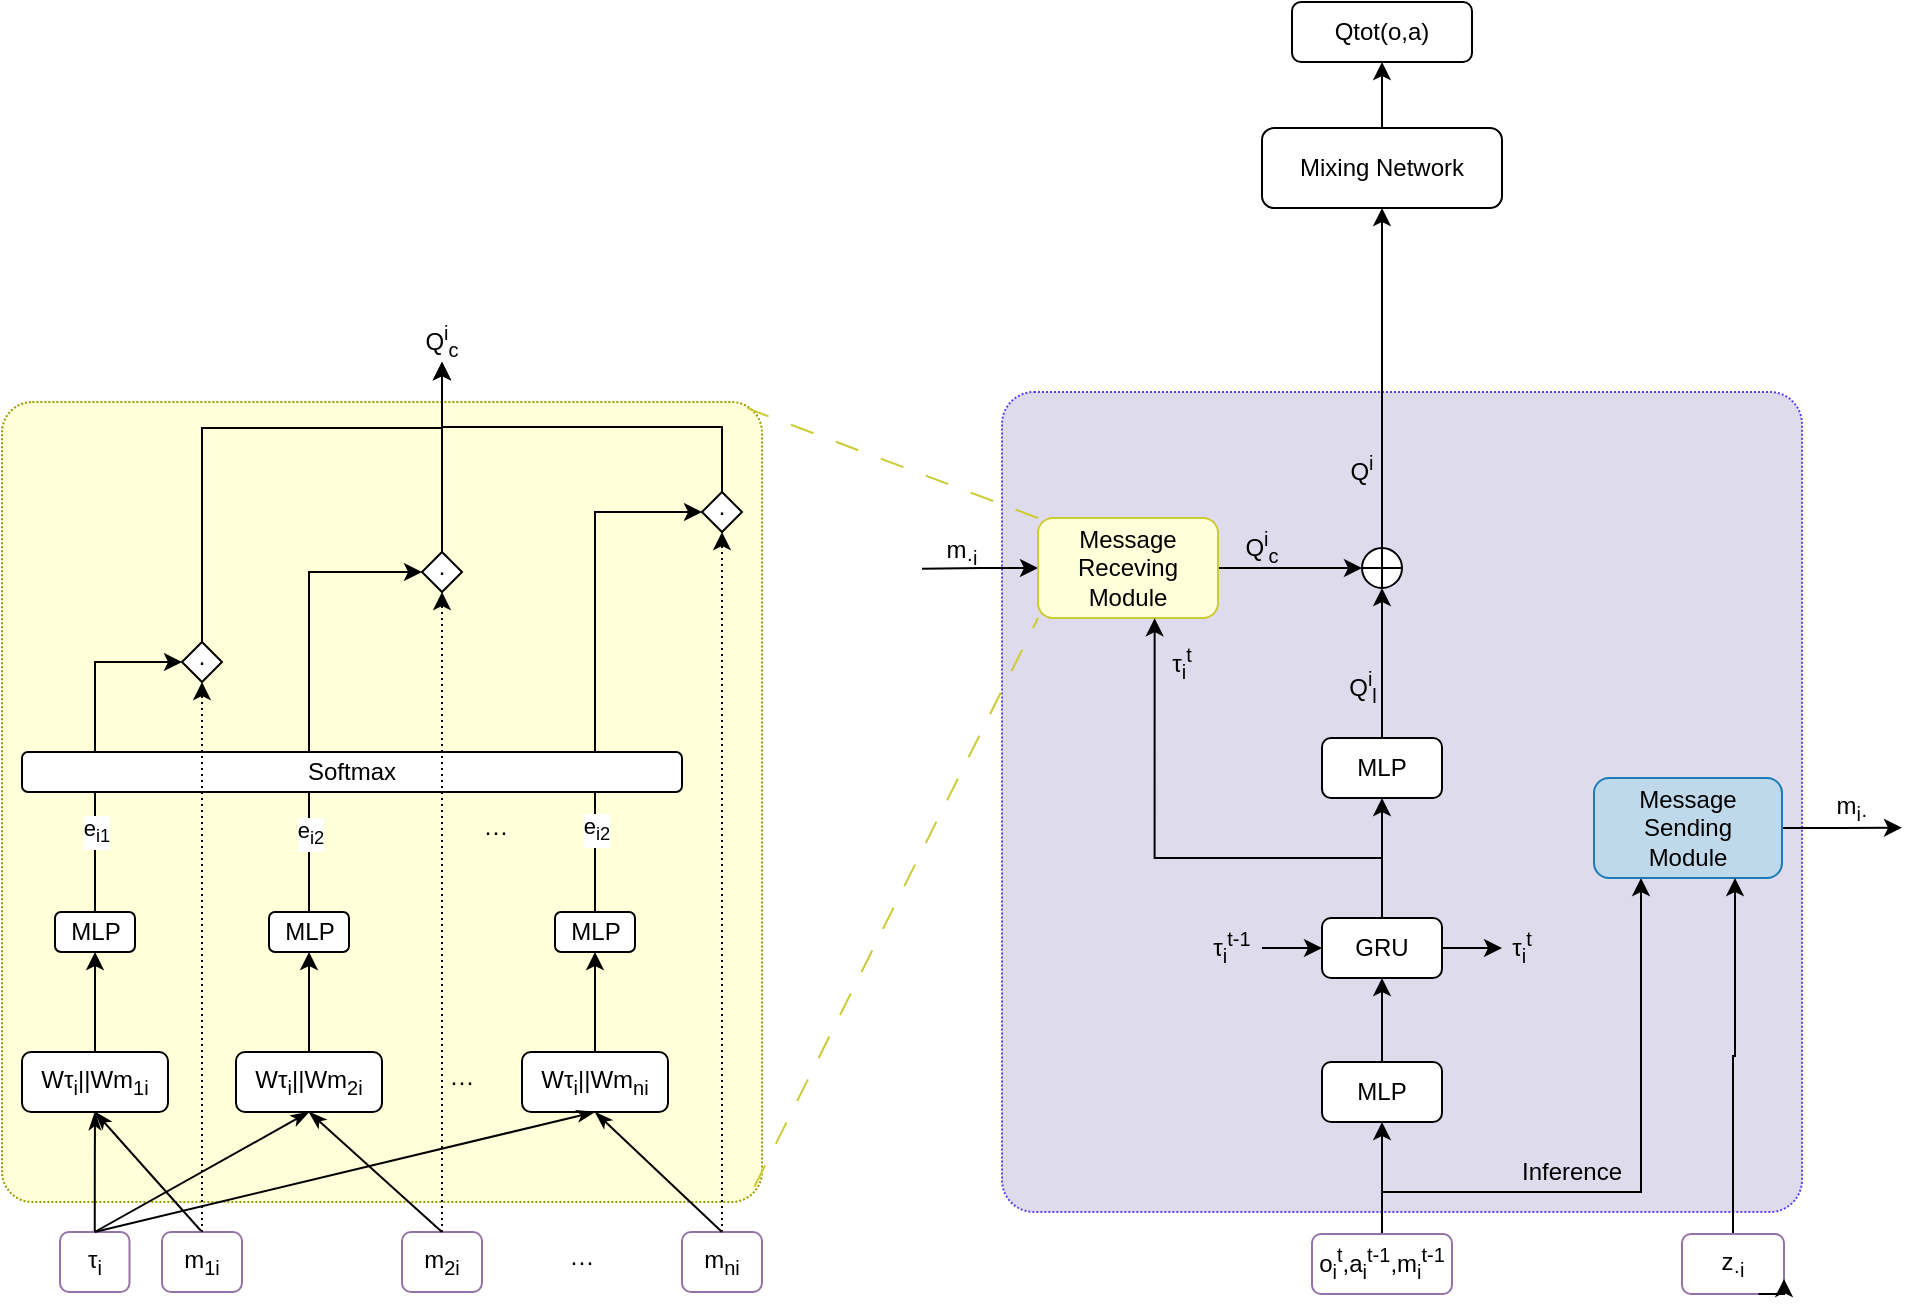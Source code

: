 <mxfile version="24.8.0">
  <diagram name="第 1 页" id="IS1YIhIyGcCp1zh6kRXE">
    <mxGraphModel dx="1736" dy="1745" grid="1" gridSize="10" guides="1" tooltips="1" connect="1" arrows="1" fold="1" page="1" pageScale="1" pageWidth="827" pageHeight="1169" math="0" shadow="0">
      <root>
        <mxCell id="0" />
        <mxCell id="1" parent="0" />
        <mxCell id="eI0VBQEDJUcGqaeWiOvq-114" value="" style="rounded=1;whiteSpace=wrap;html=1;strokeColor=#5e40f2;align=center;verticalAlign=middle;fontFamily=Helvetica;fontSize=12;resizable=1;fillColor=#dedbec;shadow=0;glass=0;arcSize=4;dashed=1;dashPattern=1 1;" vertex="1" parent="1">
          <mxGeometry x="40" y="140" width="400" height="410" as="geometry" />
        </mxCell>
        <mxCell id="eI0VBQEDJUcGqaeWiOvq-105" value="" style="rounded=1;whiteSpace=wrap;html=1;strokeColor=#999900;align=center;verticalAlign=middle;fontFamily=Helvetica;fontSize=12;resizable=1;fillColor=#ffffd9;shadow=0;glass=0;arcSize=4;dashed=1;dashPattern=1 1;" vertex="1" parent="1">
          <mxGeometry x="-460" y="145" width="380" height="400" as="geometry" />
        </mxCell>
        <mxCell id="eI0VBQEDJUcGqaeWiOvq-95" value="" style="endArrow=classic;html=1;rounded=0;exitX=0.5;exitY=0;exitDx=0;exitDy=0;entryX=0;entryY=0.5;entryDx=0;entryDy=0;edgeStyle=orthogonalEdgeStyle;" edge="1" parent="1" source="eI0VBQEDJUcGqaeWiOvq-76" target="eI0VBQEDJUcGqaeWiOvq-89">
          <mxGeometry relative="1" as="geometry">
            <mxPoint x="-200.03" y="350" as="sourcePoint" />
            <mxPoint x="-144.03" y="180" as="targetPoint" />
          </mxGeometry>
        </mxCell>
        <mxCell id="eI0VBQEDJUcGqaeWiOvq-96" value="e&lt;sub&gt;i2&lt;/sub&gt;" style="edgeLabel;resizable=0;html=1;;align=center;verticalAlign=middle;" connectable="0" vertex="1" parent="eI0VBQEDJUcGqaeWiOvq-95">
          <mxGeometry relative="1" as="geometry">
            <mxPoint y="86" as="offset" />
          </mxGeometry>
        </mxCell>
        <mxCell id="eI0VBQEDJUcGqaeWiOvq-91" value="" style="endArrow=classic;html=1;rounded=0;exitX=0.5;exitY=0;exitDx=0;exitDy=0;entryX=0;entryY=0.5;entryDx=0;entryDy=0;edgeStyle=orthogonalEdgeStyle;" edge="1" parent="1" source="eI0VBQEDJUcGqaeWiOvq-75" target="eI0VBQEDJUcGqaeWiOvq-90">
          <mxGeometry relative="1" as="geometry">
            <mxPoint x="-330.03" y="279.47" as="sourcePoint" />
            <mxPoint x="-287.03" y="154.47" as="targetPoint" />
          </mxGeometry>
        </mxCell>
        <mxCell id="eI0VBQEDJUcGqaeWiOvq-92" value="e&lt;sub&gt;i2&lt;/sub&gt;" style="edgeLabel;resizable=0;html=1;;align=center;verticalAlign=middle;" connectable="0" vertex="1" parent="eI0VBQEDJUcGqaeWiOvq-91">
          <mxGeometry relative="1" as="geometry">
            <mxPoint y="74" as="offset" />
          </mxGeometry>
        </mxCell>
        <mxCell id="eI0VBQEDJUcGqaeWiOvq-8" style="edgeStyle=orthogonalEdgeStyle;rounded=0;orthogonalLoop=1;jettySize=auto;html=1;exitX=0.5;exitY=0;exitDx=0;exitDy=0;entryX=0.5;entryY=1;entryDx=0;entryDy=0;" edge="1" parent="1" source="eI0VBQEDJUcGqaeWiOvq-1" target="eI0VBQEDJUcGqaeWiOvq-4">
          <mxGeometry relative="1" as="geometry" />
        </mxCell>
        <mxCell id="eI0VBQEDJUcGqaeWiOvq-1" value="MLP" style="rounded=1;whiteSpace=wrap;html=1;" vertex="1" parent="1">
          <mxGeometry x="200" y="475" width="60" height="30" as="geometry" />
        </mxCell>
        <mxCell id="eI0VBQEDJUcGqaeWiOvq-9" style="edgeStyle=orthogonalEdgeStyle;rounded=0;orthogonalLoop=1;jettySize=auto;html=1;exitX=0.5;exitY=0;exitDx=0;exitDy=0;entryX=0.5;entryY=1;entryDx=0;entryDy=0;" edge="1" parent="1" source="eI0VBQEDJUcGqaeWiOvq-4" target="eI0VBQEDJUcGqaeWiOvq-19">
          <mxGeometry relative="1" as="geometry">
            <mxPoint x="230" y="363" as="targetPoint" />
          </mxGeometry>
        </mxCell>
        <mxCell id="eI0VBQEDJUcGqaeWiOvq-4" value="GRU" style="rounded=1;whiteSpace=wrap;html=1;" vertex="1" parent="1">
          <mxGeometry x="200" y="403" width="60" height="30" as="geometry" />
        </mxCell>
        <mxCell id="eI0VBQEDJUcGqaeWiOvq-7" value="" style="endArrow=classic;html=1;rounded=0;entryX=0.5;entryY=1;entryDx=0;entryDy=0;" edge="1" parent="1" source="eI0VBQEDJUcGqaeWiOvq-6" target="eI0VBQEDJUcGqaeWiOvq-1">
          <mxGeometry width="50" height="50" relative="1" as="geometry">
            <mxPoint x="230" y="600" as="sourcePoint" />
            <mxPoint x="280" y="550" as="targetPoint" />
            <Array as="points">
              <mxPoint x="230" y="540" />
            </Array>
          </mxGeometry>
        </mxCell>
        <mxCell id="eI0VBQEDJUcGqaeWiOvq-122" style="edgeStyle=orthogonalEdgeStyle;rounded=0;orthogonalLoop=1;jettySize=auto;html=1;exitX=0.5;exitY=0;exitDx=0;exitDy=0;entryX=0.25;entryY=1;entryDx=0;entryDy=0;fontFamily=Helvetica;fontSize=12;fontColor=default;resizable=1;" edge="1" parent="1" source="eI0VBQEDJUcGqaeWiOvq-6" target="eI0VBQEDJUcGqaeWiOvq-31">
          <mxGeometry relative="1" as="geometry">
            <Array as="points">
              <mxPoint x="230" y="540" />
              <mxPoint x="360" y="540" />
            </Array>
          </mxGeometry>
        </mxCell>
        <mxCell id="eI0VBQEDJUcGqaeWiOvq-6" value="o&lt;sub&gt;i&lt;/sub&gt;&lt;sup&gt;t&lt;/sup&gt;,a&lt;sub&gt;i&lt;/sub&gt;&lt;sup&gt;t-1&lt;/sup&gt;,m&lt;sub&gt;i&lt;/sub&gt;&lt;sup&gt;t-1&lt;/sup&gt;" style="text;html=1;align=center;verticalAlign=middle;whiteSpace=wrap;rounded=1;fillColor=none;strokeColor=#9673a6;" vertex="1" parent="1">
          <mxGeometry x="195" y="561" width="70" height="30" as="geometry" />
        </mxCell>
        <mxCell id="eI0VBQEDJUcGqaeWiOvq-115" style="edgeStyle=orthogonalEdgeStyle;rounded=0;orthogonalLoop=1;jettySize=auto;html=1;exitX=0.5;exitY=0;exitDx=0;exitDy=0;entryX=0.5;entryY=1;entryDx=0;entryDy=0;fontFamily=Helvetica;fontSize=12;fontColor=default;resizable=1;" edge="1" parent="1" source="eI0VBQEDJUcGqaeWiOvq-19" target="eI0VBQEDJUcGqaeWiOvq-40">
          <mxGeometry relative="1" as="geometry" />
        </mxCell>
        <mxCell id="eI0VBQEDJUcGqaeWiOvq-19" value="MLP" style="rounded=1;whiteSpace=wrap;html=1;" vertex="1" parent="1">
          <mxGeometry x="200" y="313" width="60" height="30" as="geometry" />
        </mxCell>
        <mxCell id="eI0VBQEDJUcGqaeWiOvq-26" style="edgeStyle=orthogonalEdgeStyle;rounded=0;orthogonalLoop=1;jettySize=auto;html=1;exitX=0.5;exitY=0;exitDx=0;exitDy=0;" edge="1" parent="1" source="eI0VBQEDJUcGqaeWiOvq-23" target="eI0VBQEDJUcGqaeWiOvq-25">
          <mxGeometry relative="1" as="geometry" />
        </mxCell>
        <mxCell id="eI0VBQEDJUcGqaeWiOvq-23" value="Mixing Network" style="rounded=1;whiteSpace=wrap;html=1;" vertex="1" parent="1">
          <mxGeometry x="170" y="8" width="120" height="40" as="geometry" />
        </mxCell>
        <mxCell id="eI0VBQEDJUcGqaeWiOvq-25" value="Qtot(o,a)" style="rounded=1;whiteSpace=wrap;html=1;" vertex="1" parent="1">
          <mxGeometry x="185" y="-55" width="90" height="30" as="geometry" />
        </mxCell>
        <mxCell id="eI0VBQEDJUcGqaeWiOvq-27" value="" style="endArrow=classic;html=1;rounded=0;entryX=0;entryY=0.5;entryDx=0;entryDy=0;exitX=1;exitY=0.5;exitDx=0;exitDy=0;" edge="1" parent="1" source="eI0VBQEDJUcGqaeWiOvq-29" target="eI0VBQEDJUcGqaeWiOvq-4">
          <mxGeometry width="50" height="50" relative="1" as="geometry">
            <mxPoint x="140" y="417.71" as="sourcePoint" />
            <mxPoint x="200" y="418" as="targetPoint" />
          </mxGeometry>
        </mxCell>
        <mxCell id="eI0VBQEDJUcGqaeWiOvq-28" value="" style="endArrow=classic;html=1;rounded=0;exitX=1;exitY=0.5;exitDx=0;exitDy=0;entryX=0;entryY=0.5;entryDx=0;entryDy=0;" edge="1" parent="1" source="eI0VBQEDJUcGqaeWiOvq-4" target="eI0VBQEDJUcGqaeWiOvq-100">
          <mxGeometry width="50" height="50" relative="1" as="geometry">
            <mxPoint x="275" y="417.71" as="sourcePoint" />
            <mxPoint x="290" y="418" as="targetPoint" />
          </mxGeometry>
        </mxCell>
        <mxCell id="eI0VBQEDJUcGqaeWiOvq-29" value="τ&lt;sub&gt;i&lt;/sub&gt;&lt;sup&gt;t-1&lt;/sup&gt;" style="text;html=1;align=center;verticalAlign=middle;whiteSpace=wrap;rounded=0;" vertex="1" parent="1">
          <mxGeometry x="140" y="403" width="30" height="30" as="geometry" />
        </mxCell>
        <mxCell id="eI0VBQEDJUcGqaeWiOvq-63" style="edgeStyle=orthogonalEdgeStyle;rounded=0;orthogonalLoop=1;jettySize=auto;html=1;exitX=0.5;exitY=0;exitDx=0;exitDy=0;entryX=0.5;entryY=1;entryDx=0;entryDy=0;endArrow=classicThin;endFill=1;" edge="1" parent="1" source="eI0VBQEDJUcGqaeWiOvq-30" target="eI0VBQEDJUcGqaeWiOvq-57">
          <mxGeometry relative="1" as="geometry" />
        </mxCell>
        <mxCell id="eI0VBQEDJUcGqaeWiOvq-30" value="τ&lt;sub&gt;i&lt;/sub&gt;" style="text;html=1;align=center;verticalAlign=middle;whiteSpace=wrap;rounded=1;fillColor=none;strokeColor=#9673a6;" vertex="1" parent="1">
          <mxGeometry x="-431" y="560" width="34.75" height="30" as="geometry" />
        </mxCell>
        <mxCell id="eI0VBQEDJUcGqaeWiOvq-127" style="edgeStyle=orthogonalEdgeStyle;rounded=0;orthogonalLoop=1;jettySize=auto;html=1;exitX=1;exitY=0.5;exitDx=0;exitDy=0;fontFamily=Helvetica;fontSize=12;fontColor=default;resizable=1;" edge="1" parent="1" source="eI0VBQEDJUcGqaeWiOvq-31">
          <mxGeometry relative="1" as="geometry">
            <mxPoint x="490" y="357.857" as="targetPoint" />
          </mxGeometry>
        </mxCell>
        <mxCell id="eI0VBQEDJUcGqaeWiOvq-31" value="Message&lt;br&gt;Sending&lt;br&gt;Module" style="rounded=1;whiteSpace=wrap;html=1;fillColor=#bfd9ea;strokeColor=#1a7bb7;" vertex="1" parent="1">
          <mxGeometry x="336" y="333" width="94" height="50" as="geometry" />
        </mxCell>
        <mxCell id="eI0VBQEDJUcGqaeWiOvq-37" style="edgeStyle=orthogonalEdgeStyle;rounded=0;orthogonalLoop=1;jettySize=auto;html=1;exitX=1;exitY=0.5;exitDx=0;exitDy=0;entryX=0;entryY=0.5;entryDx=0;entryDy=0;" edge="1" parent="1" source="eI0VBQEDJUcGqaeWiOvq-36" target="eI0VBQEDJUcGqaeWiOvq-40">
          <mxGeometry relative="1" as="geometry">
            <mxPoint x="185.0" y="263" as="targetPoint" />
          </mxGeometry>
        </mxCell>
        <mxCell id="eI0VBQEDJUcGqaeWiOvq-112" style="rounded=0;orthogonalLoop=1;jettySize=auto;html=1;exitX=0;exitY=0;exitDx=0;exitDy=0;fontFamily=Helvetica;fontSize=12;fontColor=default;resizable=1;endArrow=none;endFill=0;strokeColor=#cbcb34;dashed=1;dashPattern=12 12;entryX=0.981;entryY=0.008;entryDx=0;entryDy=0;entryPerimeter=0;" edge="1" parent="1" source="eI0VBQEDJUcGqaeWiOvq-36" target="eI0VBQEDJUcGqaeWiOvq-105">
          <mxGeometry relative="1" as="geometry">
            <mxPoint x="-100" y="100" as="targetPoint" />
          </mxGeometry>
        </mxCell>
        <mxCell id="eI0VBQEDJUcGqaeWiOvq-128" style="edgeStyle=orthogonalEdgeStyle;rounded=0;orthogonalLoop=1;jettySize=auto;html=1;exitX=0;exitY=0.5;exitDx=0;exitDy=0;fontFamily=Helvetica;fontSize=12;fontColor=default;resizable=1;endArrow=none;endFill=0;startArrow=classic;startFill=1;" edge="1" parent="1" source="eI0VBQEDJUcGqaeWiOvq-36">
          <mxGeometry relative="1" as="geometry">
            <mxPoint y="228.333" as="targetPoint" />
          </mxGeometry>
        </mxCell>
        <mxCell id="eI0VBQEDJUcGqaeWiOvq-36" value="Message&lt;br&gt;Receving&lt;br&gt;Module" style="rounded=1;whiteSpace=wrap;html=1;fillColor=#ffffd9;strokeColor=#cbcb34;" vertex="1" parent="1">
          <mxGeometry x="58" y="203" width="90" height="50" as="geometry" />
        </mxCell>
        <mxCell id="eI0VBQEDJUcGqaeWiOvq-38" value="Q&lt;sup&gt;i&lt;/sup&gt;&lt;sub&gt;c&lt;/sub&gt;" style="text;html=1;align=center;verticalAlign=middle;whiteSpace=wrap;rounded=0;" vertex="1" parent="1">
          <mxGeometry x="140" y="203" width="60" height="30" as="geometry" />
        </mxCell>
        <mxCell id="eI0VBQEDJUcGqaeWiOvq-39" value="τ&lt;sub&gt;i&lt;/sub&gt;&lt;sup&gt;t&lt;/sup&gt;" style="text;html=1;align=center;verticalAlign=middle;whiteSpace=wrap;rounded=0;" vertex="1" parent="1">
          <mxGeometry x="120" y="263" width="20" height="25" as="geometry" />
        </mxCell>
        <mxCell id="eI0VBQEDJUcGqaeWiOvq-116" style="edgeStyle=orthogonalEdgeStyle;rounded=0;orthogonalLoop=1;jettySize=auto;html=1;exitX=0.5;exitY=0;exitDx=0;exitDy=0;entryX=0.5;entryY=1;entryDx=0;entryDy=0;fontFamily=Helvetica;fontSize=12;fontColor=default;resizable=1;" edge="1" parent="1" source="eI0VBQEDJUcGqaeWiOvq-40" target="eI0VBQEDJUcGqaeWiOvq-23">
          <mxGeometry relative="1" as="geometry" />
        </mxCell>
        <mxCell id="eI0VBQEDJUcGqaeWiOvq-40" value="" style="shape=orEllipse;perimeter=ellipsePerimeter;whiteSpace=wrap;html=1;backgroundOutline=1;" vertex="1" parent="1">
          <mxGeometry x="220" y="218" width="20" height="20" as="geometry" />
        </mxCell>
        <mxCell id="eI0VBQEDJUcGqaeWiOvq-41" value="Q&lt;sup&gt;i&lt;/sup&gt;&lt;sub&gt;l&lt;/sub&gt;" style="text;html=1;align=center;verticalAlign=middle;whiteSpace=wrap;rounded=0;" vertex="1" parent="1">
          <mxGeometry x="207.5" y="273" width="25" height="30" as="geometry" />
        </mxCell>
        <mxCell id="eI0VBQEDJUcGqaeWiOvq-44" value="Q&lt;sup&gt;i&lt;/sup&gt;" style="text;html=1;align=center;verticalAlign=middle;whiteSpace=wrap;rounded=0;" vertex="1" parent="1">
          <mxGeometry x="190" y="163" width="60" height="30" as="geometry" />
        </mxCell>
        <mxCell id="eI0VBQEDJUcGqaeWiOvq-123" style="edgeStyle=orthogonalEdgeStyle;rounded=0;orthogonalLoop=1;jettySize=auto;html=1;exitX=0.5;exitY=0;exitDx=0;exitDy=0;entryX=0.75;entryY=1;entryDx=0;entryDy=0;fontFamily=Helvetica;fontSize=12;fontColor=default;resizable=1;" edge="1" parent="1" source="eI0VBQEDJUcGqaeWiOvq-46" target="eI0VBQEDJUcGqaeWiOvq-31">
          <mxGeometry relative="1" as="geometry" />
        </mxCell>
        <mxCell id="eI0VBQEDJUcGqaeWiOvq-46" value="z&lt;sub&gt;·i&lt;/sub&gt;" style="text;html=1;align=center;verticalAlign=middle;whiteSpace=wrap;rounded=1;fillColor=none;strokeColor=#9673a6;" vertex="1" parent="1">
          <mxGeometry x="380" y="561" width="51" height="30" as="geometry" />
        </mxCell>
        <mxCell id="eI0VBQEDJUcGqaeWiOvq-48" value="m&lt;sub&gt;i·&lt;/sub&gt;" style="text;html=1;align=center;verticalAlign=middle;whiteSpace=wrap;rounded=0;" vertex="1" parent="1">
          <mxGeometry x="450" y="333" width="30" height="30" as="geometry" />
        </mxCell>
        <mxCell id="eI0VBQEDJUcGqaeWiOvq-49" value="Inference" style="text;html=1;align=center;verticalAlign=middle;whiteSpace=wrap;rounded=0;" vertex="1" parent="1">
          <mxGeometry x="300" y="520" width="50" height="20" as="geometry" />
        </mxCell>
        <mxCell id="eI0VBQEDJUcGqaeWiOvq-52" value="m&lt;sub&gt;·i&lt;/sub&gt;" style="text;html=1;align=center;verticalAlign=middle;whiteSpace=wrap;rounded=0;" vertex="1" parent="1">
          <mxGeometry y="210" width="40" height="20" as="geometry" />
        </mxCell>
        <mxCell id="eI0VBQEDJUcGqaeWiOvq-77" style="edgeStyle=orthogonalEdgeStyle;rounded=0;orthogonalLoop=1;jettySize=auto;html=1;exitX=0.5;exitY=0;exitDx=0;exitDy=0;entryX=0.5;entryY=1;entryDx=0;entryDy=0;" edge="1" parent="1" source="eI0VBQEDJUcGqaeWiOvq-57" target="eI0VBQEDJUcGqaeWiOvq-74">
          <mxGeometry relative="1" as="geometry" />
        </mxCell>
        <mxCell id="eI0VBQEDJUcGqaeWiOvq-57" value="Wτ&lt;sub&gt;i&lt;/sub&gt;||Wm&lt;sub&gt;1i&lt;/sub&gt;" style="rounded=1;whiteSpace=wrap;html=1;" vertex="1" parent="1">
          <mxGeometry x="-450" y="470" width="73" height="30" as="geometry" />
        </mxCell>
        <mxCell id="eI0VBQEDJUcGqaeWiOvq-78" style="edgeStyle=orthogonalEdgeStyle;rounded=0;orthogonalLoop=1;jettySize=auto;html=1;exitX=0.5;exitY=0;exitDx=0;exitDy=0;entryX=0.5;entryY=1;entryDx=0;entryDy=0;" edge="1" parent="1" source="eI0VBQEDJUcGqaeWiOvq-58" target="eI0VBQEDJUcGqaeWiOvq-75">
          <mxGeometry relative="1" as="geometry" />
        </mxCell>
        <mxCell id="eI0VBQEDJUcGqaeWiOvq-58" value="Wτ&lt;sub&gt;i&lt;/sub&gt;||Wm&lt;sub&gt;2i&lt;/sub&gt;" style="rounded=1;whiteSpace=wrap;html=1;" vertex="1" parent="1">
          <mxGeometry x="-343" y="470" width="73" height="30" as="geometry" />
        </mxCell>
        <mxCell id="eI0VBQEDJUcGqaeWiOvq-79" style="edgeStyle=orthogonalEdgeStyle;rounded=0;orthogonalLoop=1;jettySize=auto;html=1;exitX=0.5;exitY=0;exitDx=0;exitDy=0;entryX=0.5;entryY=1;entryDx=0;entryDy=0;" edge="1" parent="1" source="eI0VBQEDJUcGqaeWiOvq-59" target="eI0VBQEDJUcGqaeWiOvq-76">
          <mxGeometry relative="1" as="geometry" />
        </mxCell>
        <mxCell id="eI0VBQEDJUcGqaeWiOvq-59" value="Wτ&lt;sub&gt;i&lt;/sub&gt;||Wm&lt;sub&gt;ni&lt;/sub&gt;" style="rounded=1;whiteSpace=wrap;html=1;" vertex="1" parent="1">
          <mxGeometry x="-200" y="470" width="73" height="30" as="geometry" />
        </mxCell>
        <mxCell id="eI0VBQEDJUcGqaeWiOvq-60" value="···" style="text;html=1;align=center;verticalAlign=middle;whiteSpace=wrap;rounded=0;" vertex="1" parent="1">
          <mxGeometry x="-260" y="475" width="60" height="20" as="geometry" />
        </mxCell>
        <mxCell id="eI0VBQEDJUcGqaeWiOvq-64" style="rounded=0;orthogonalLoop=1;jettySize=auto;html=1;exitX=0.5;exitY=0;exitDx=0;exitDy=0;entryX=0.5;entryY=1;entryDx=0;entryDy=0;endArrow=classicThin;endFill=1;" edge="1" parent="1" source="eI0VBQEDJUcGqaeWiOvq-61" target="eI0VBQEDJUcGqaeWiOvq-57">
          <mxGeometry relative="1" as="geometry" />
        </mxCell>
        <mxCell id="eI0VBQEDJUcGqaeWiOvq-61" value="m&lt;sub&gt;1i&lt;/sub&gt;" style="text;html=1;align=center;verticalAlign=middle;whiteSpace=wrap;rounded=1;fillColor=none;strokeColor=#9673a6;" vertex="1" parent="1">
          <mxGeometry x="-380" y="560" width="40" height="30" as="geometry" />
        </mxCell>
        <mxCell id="eI0VBQEDJUcGqaeWiOvq-65" value="m&lt;sub&gt;2i&lt;/sub&gt;" style="text;html=1;align=center;verticalAlign=middle;whiteSpace=wrap;rounded=1;fillColor=none;strokeColor=#9673a6;" vertex="1" parent="1">
          <mxGeometry x="-260" y="560" width="40" height="30" as="geometry" />
        </mxCell>
        <mxCell id="eI0VBQEDJUcGqaeWiOvq-66" value="···" style="text;html=1;align=center;verticalAlign=middle;whiteSpace=wrap;rounded=0;fillColor=none;strokeColor=none;" vertex="1" parent="1">
          <mxGeometry x="-200" y="565" width="60" height="20" as="geometry" />
        </mxCell>
        <mxCell id="eI0VBQEDJUcGqaeWiOvq-99" style="edgeStyle=orthogonalEdgeStyle;rounded=0;orthogonalLoop=1;jettySize=auto;html=1;exitX=0.5;exitY=0;exitDx=0;exitDy=0;entryX=0.5;entryY=1;entryDx=0;entryDy=0;fontFamily=Helvetica;fontSize=12;fontColor=default;resizable=1;dashed=1;dashPattern=1 2;" edge="1" parent="1" source="eI0VBQEDJUcGqaeWiOvq-67" target="eI0VBQEDJUcGqaeWiOvq-89">
          <mxGeometry relative="1" as="geometry" />
        </mxCell>
        <mxCell id="eI0VBQEDJUcGqaeWiOvq-67" value="m&lt;sub&gt;ni&lt;/sub&gt;" style="text;html=1;align=center;verticalAlign=middle;whiteSpace=wrap;rounded=1;fillColor=none;strokeColor=#9673a6;" vertex="1" parent="1">
          <mxGeometry x="-120" y="560" width="40" height="30" as="geometry" />
        </mxCell>
        <mxCell id="eI0VBQEDJUcGqaeWiOvq-70" style="rounded=0;orthogonalLoop=1;jettySize=auto;html=1;exitX=0.5;exitY=0;exitDx=0;exitDy=0;entryX=0.5;entryY=1;entryDx=0;entryDy=0;endArrow=classicThin;endFill=1;" edge="1" parent="1" source="eI0VBQEDJUcGqaeWiOvq-30" target="eI0VBQEDJUcGqaeWiOvq-58">
          <mxGeometry relative="1" as="geometry">
            <mxPoint x="-330" y="555" as="sourcePoint" />
            <mxPoint x="-330" y="520" as="targetPoint" />
          </mxGeometry>
        </mxCell>
        <mxCell id="eI0VBQEDJUcGqaeWiOvq-71" style="rounded=0;orthogonalLoop=1;jettySize=auto;html=1;exitX=0.5;exitY=0;exitDx=0;exitDy=0;entryX=0.5;entryY=1;entryDx=0;entryDy=0;endArrow=classicThin;endFill=1;" edge="1" parent="1" source="eI0VBQEDJUcGqaeWiOvq-30" target="eI0VBQEDJUcGqaeWiOvq-59">
          <mxGeometry relative="1" as="geometry">
            <mxPoint x="-403" y="545" as="sourcePoint" />
            <mxPoint x="-296" y="510" as="targetPoint" />
          </mxGeometry>
        </mxCell>
        <mxCell id="eI0VBQEDJUcGqaeWiOvq-72" style="rounded=0;orthogonalLoop=1;jettySize=auto;html=1;entryX=0.5;entryY=1;entryDx=0;entryDy=0;endArrow=classicThin;endFill=1;exitX=0.5;exitY=0;exitDx=0;exitDy=0;" edge="1" parent="1" source="eI0VBQEDJUcGqaeWiOvq-67" target="eI0VBQEDJUcGqaeWiOvq-59">
          <mxGeometry relative="1" as="geometry">
            <mxPoint x="-65" y="645" as="sourcePoint" />
            <mxPoint x="-318.5" y="555" as="targetPoint" />
          </mxGeometry>
        </mxCell>
        <mxCell id="eI0VBQEDJUcGqaeWiOvq-73" style="rounded=0;orthogonalLoop=1;jettySize=auto;html=1;exitX=0.5;exitY=0;exitDx=0;exitDy=0;entryX=0.5;entryY=1;entryDx=0;entryDy=0;endArrow=classicThin;endFill=1;" edge="1" parent="1" source="eI0VBQEDJUcGqaeWiOvq-65" target="eI0VBQEDJUcGqaeWiOvq-58">
          <mxGeometry relative="1" as="geometry">
            <mxPoint x="-257" y="580" as="sourcePoint" />
            <mxPoint x="-310" y="545" as="targetPoint" />
          </mxGeometry>
        </mxCell>
        <mxCell id="eI0VBQEDJUcGqaeWiOvq-74" value="MLP" style="rounded=1;whiteSpace=wrap;html=1;" vertex="1" parent="1">
          <mxGeometry x="-433.5" y="400" width="40" height="20" as="geometry" />
        </mxCell>
        <mxCell id="eI0VBQEDJUcGqaeWiOvq-75" value="MLP" style="rounded=1;whiteSpace=wrap;html=1;" vertex="1" parent="1">
          <mxGeometry x="-326.5" y="400" width="40" height="20" as="geometry" />
        </mxCell>
        <mxCell id="eI0VBQEDJUcGqaeWiOvq-76" value="MLP" style="rounded=1;whiteSpace=wrap;html=1;" vertex="1" parent="1">
          <mxGeometry x="-183.5" y="400" width="40" height="20" as="geometry" />
        </mxCell>
        <mxCell id="eI0VBQEDJUcGqaeWiOvq-83" value="" style="endArrow=classic;html=1;rounded=0;exitX=0.5;exitY=0;exitDx=0;exitDy=0;entryX=0;entryY=0.5;entryDx=0;entryDy=0;edgeStyle=orthogonalEdgeStyle;" edge="1" parent="1" source="eI0VBQEDJUcGqaeWiOvq-74" target="eI0VBQEDJUcGqaeWiOvq-87">
          <mxGeometry relative="1" as="geometry">
            <mxPoint x="-500" y="375.42" as="sourcePoint" />
            <mxPoint x="-459.8" y="250.0" as="targetPoint" />
          </mxGeometry>
        </mxCell>
        <mxCell id="eI0VBQEDJUcGqaeWiOvq-84" value="e&lt;sub&gt;i1&lt;/sub&gt;" style="edgeLabel;resizable=0;html=1;;align=center;verticalAlign=middle;" connectable="0" vertex="1" parent="eI0VBQEDJUcGqaeWiOvq-83">
          <mxGeometry relative="1" as="geometry">
            <mxPoint y="44" as="offset" />
          </mxGeometry>
        </mxCell>
        <mxCell id="eI0VBQEDJUcGqaeWiOvq-81" value="Softmax" style="rounded=1;whiteSpace=wrap;html=1;" vertex="1" parent="1">
          <mxGeometry x="-450" y="320" width="330" height="20" as="geometry" />
        </mxCell>
        <mxCell id="eI0VBQEDJUcGqaeWiOvq-108" style="edgeStyle=orthogonalEdgeStyle;rounded=0;orthogonalLoop=1;jettySize=auto;html=1;exitX=0.5;exitY=0;exitDx=0;exitDy=0;fontFamily=Helvetica;fontSize=12;fontColor=default;resizable=1;entryX=0.5;entryY=1;entryDx=0;entryDy=0;" edge="1" parent="1" target="eI0VBQEDJUcGqaeWiOvq-107">
          <mxGeometry relative="1" as="geometry">
            <mxPoint x="-360" y="268" as="sourcePoint" />
            <mxPoint x="-240" y="128" as="targetPoint" />
            <Array as="points">
              <mxPoint x="-360" y="158" />
              <mxPoint x="-240" y="158" />
            </Array>
          </mxGeometry>
        </mxCell>
        <mxCell id="eI0VBQEDJUcGqaeWiOvq-87" value="·" style="rhombus;whiteSpace=wrap;html=1;movable=1;resizable=1;rotatable=1;deletable=1;editable=1;locked=0;connectable=1;container=0;" vertex="1" parent="1">
          <mxGeometry x="-370" y="265" width="20" height="20" as="geometry">
            <mxRectangle x="-310" y="265" width="40" height="30" as="alternateBounds" />
          </mxGeometry>
        </mxCell>
        <mxCell id="eI0VBQEDJUcGqaeWiOvq-110" style="edgeStyle=orthogonalEdgeStyle;rounded=0;orthogonalLoop=1;jettySize=auto;html=1;exitX=0.5;exitY=0;exitDx=0;exitDy=0;entryX=0.5;entryY=1;entryDx=0;entryDy=0;fontFamily=Helvetica;fontSize=12;fontColor=default;resizable=1;" edge="1" parent="1" source="eI0VBQEDJUcGqaeWiOvq-89" target="eI0VBQEDJUcGqaeWiOvq-107">
          <mxGeometry relative="1" as="geometry" />
        </mxCell>
        <mxCell id="eI0VBQEDJUcGqaeWiOvq-89" value="·" style="rhombus;whiteSpace=wrap;html=1;movable=1;resizable=1;rotatable=1;deletable=1;editable=1;locked=0;connectable=1;container=0;" vertex="1" parent="1">
          <mxGeometry x="-110" y="190" width="20" height="20" as="geometry">
            <mxRectangle x="-310" y="265" width="40" height="30" as="alternateBounds" />
          </mxGeometry>
        </mxCell>
        <mxCell id="eI0VBQEDJUcGqaeWiOvq-109" style="edgeStyle=orthogonalEdgeStyle;rounded=0;orthogonalLoop=1;jettySize=auto;html=1;exitX=0.5;exitY=0;exitDx=0;exitDy=0;entryX=0.5;entryY=1;entryDx=0;entryDy=0;fontFamily=Helvetica;fontSize=12;fontColor=default;resizable=1;" edge="1" parent="1" source="eI0VBQEDJUcGqaeWiOvq-90" target="eI0VBQEDJUcGqaeWiOvq-107">
          <mxGeometry relative="1" as="geometry" />
        </mxCell>
        <mxCell id="eI0VBQEDJUcGqaeWiOvq-90" value="·" style="rhombus;whiteSpace=wrap;html=1;movable=1;resizable=1;rotatable=1;deletable=1;editable=1;locked=0;connectable=1;container=0;" vertex="1" parent="1">
          <mxGeometry x="-250" y="220" width="20" height="20" as="geometry">
            <mxRectangle x="-310" y="265" width="40" height="30" as="alternateBounds" />
          </mxGeometry>
        </mxCell>
        <mxCell id="eI0VBQEDJUcGqaeWiOvq-88" style="edgeStyle=orthogonalEdgeStyle;rounded=0;orthogonalLoop=1;jettySize=auto;html=1;exitX=0.5;exitY=0;exitDx=0;exitDy=0;entryX=0.5;entryY=1;entryDx=0;entryDy=0;fontFamily=Helvetica;fontSize=12;fontColor=default;resizable=1;dashed=1;dashPattern=1 2;" edge="1" parent="1" source="eI0VBQEDJUcGqaeWiOvq-61" target="eI0VBQEDJUcGqaeWiOvq-87">
          <mxGeometry relative="1" as="geometry" />
        </mxCell>
        <mxCell id="eI0VBQEDJUcGqaeWiOvq-93" style="edgeStyle=orthogonalEdgeStyle;rounded=0;orthogonalLoop=1;jettySize=auto;html=1;exitX=0.5;exitY=0;exitDx=0;exitDy=0;fontFamily=Helvetica;fontSize=12;fontColor=default;resizable=1;entryX=0.5;entryY=1;entryDx=0;entryDy=0;dashed=1;dashPattern=1 2;" edge="1" parent="1" source="eI0VBQEDJUcGqaeWiOvq-65" target="eI0VBQEDJUcGqaeWiOvq-90">
          <mxGeometry relative="1" as="geometry">
            <mxPoint x="-239.765" y="280" as="targetPoint" />
          </mxGeometry>
        </mxCell>
        <mxCell id="eI0VBQEDJUcGqaeWiOvq-97" value="···" style="text;html=1;align=center;verticalAlign=middle;whiteSpace=wrap;rounded=0;" vertex="1" parent="1">
          <mxGeometry x="-243.5" y="350" width="60" height="20" as="geometry" />
        </mxCell>
        <mxCell id="eI0VBQEDJUcGqaeWiOvq-100" value="τ&lt;sub&gt;i&lt;/sub&gt;&lt;sup&gt;t&lt;/sup&gt;" style="text;html=1;align=center;verticalAlign=middle;whiteSpace=wrap;rounded=0;" vertex="1" parent="1">
          <mxGeometry x="290" y="405.5" width="20" height="25" as="geometry" />
        </mxCell>
        <mxCell id="eI0VBQEDJUcGqaeWiOvq-107" value="Q&lt;sup&gt;i&lt;/sup&gt;&lt;sub&gt;c&lt;/sub&gt;" style="text;html=1;align=center;verticalAlign=middle;whiteSpace=wrap;rounded=0;" vertex="1" parent="1">
          <mxGeometry x="-261.75" y="105" width="43.5" height="20" as="geometry" />
        </mxCell>
        <mxCell id="eI0VBQEDJUcGqaeWiOvq-113" style="rounded=0;orthogonalLoop=1;jettySize=auto;html=1;fontFamily=Helvetica;fontSize=12;fontColor=default;resizable=1;endArrow=none;endFill=0;entryX=0;entryY=1;entryDx=0;entryDy=0;strokeColor=#cbcb34;dashed=1;dashPattern=12 12;exitX=0.99;exitY=0.981;exitDx=0;exitDy=0;exitPerimeter=0;" edge="1" parent="1" source="eI0VBQEDJUcGqaeWiOvq-105" target="eI0VBQEDJUcGqaeWiOvq-36">
          <mxGeometry relative="1" as="geometry">
            <mxPoint x="-100" y="480" as="sourcePoint" />
            <mxPoint x="-80" y="363.5" as="targetPoint" />
          </mxGeometry>
        </mxCell>
        <mxCell id="eI0VBQEDJUcGqaeWiOvq-118" style="edgeStyle=orthogonalEdgeStyle;rounded=0;orthogonalLoop=1;jettySize=auto;html=1;exitX=0.5;exitY=0;exitDx=0;exitDy=0;entryX=0.648;entryY=1.002;entryDx=0;entryDy=0;entryPerimeter=0;fontFamily=Helvetica;fontSize=12;fontColor=default;resizable=1;" edge="1" parent="1" source="eI0VBQEDJUcGqaeWiOvq-4" target="eI0VBQEDJUcGqaeWiOvq-36">
          <mxGeometry relative="1" as="geometry">
            <Array as="points">
              <mxPoint x="230" y="373" />
              <mxPoint x="116" y="373" />
            </Array>
          </mxGeometry>
        </mxCell>
        <mxCell id="eI0VBQEDJUcGqaeWiOvq-124" style="edgeStyle=orthogonalEdgeStyle;rounded=0;orthogonalLoop=1;jettySize=auto;html=1;exitX=0.75;exitY=1;exitDx=0;exitDy=0;entryX=1;entryY=0.75;entryDx=0;entryDy=0;fontFamily=Helvetica;fontSize=12;fontColor=default;resizable=1;" edge="1" parent="1" source="eI0VBQEDJUcGqaeWiOvq-46" target="eI0VBQEDJUcGqaeWiOvq-46">
          <mxGeometry relative="1" as="geometry" />
        </mxCell>
      </root>
    </mxGraphModel>
  </diagram>
</mxfile>
